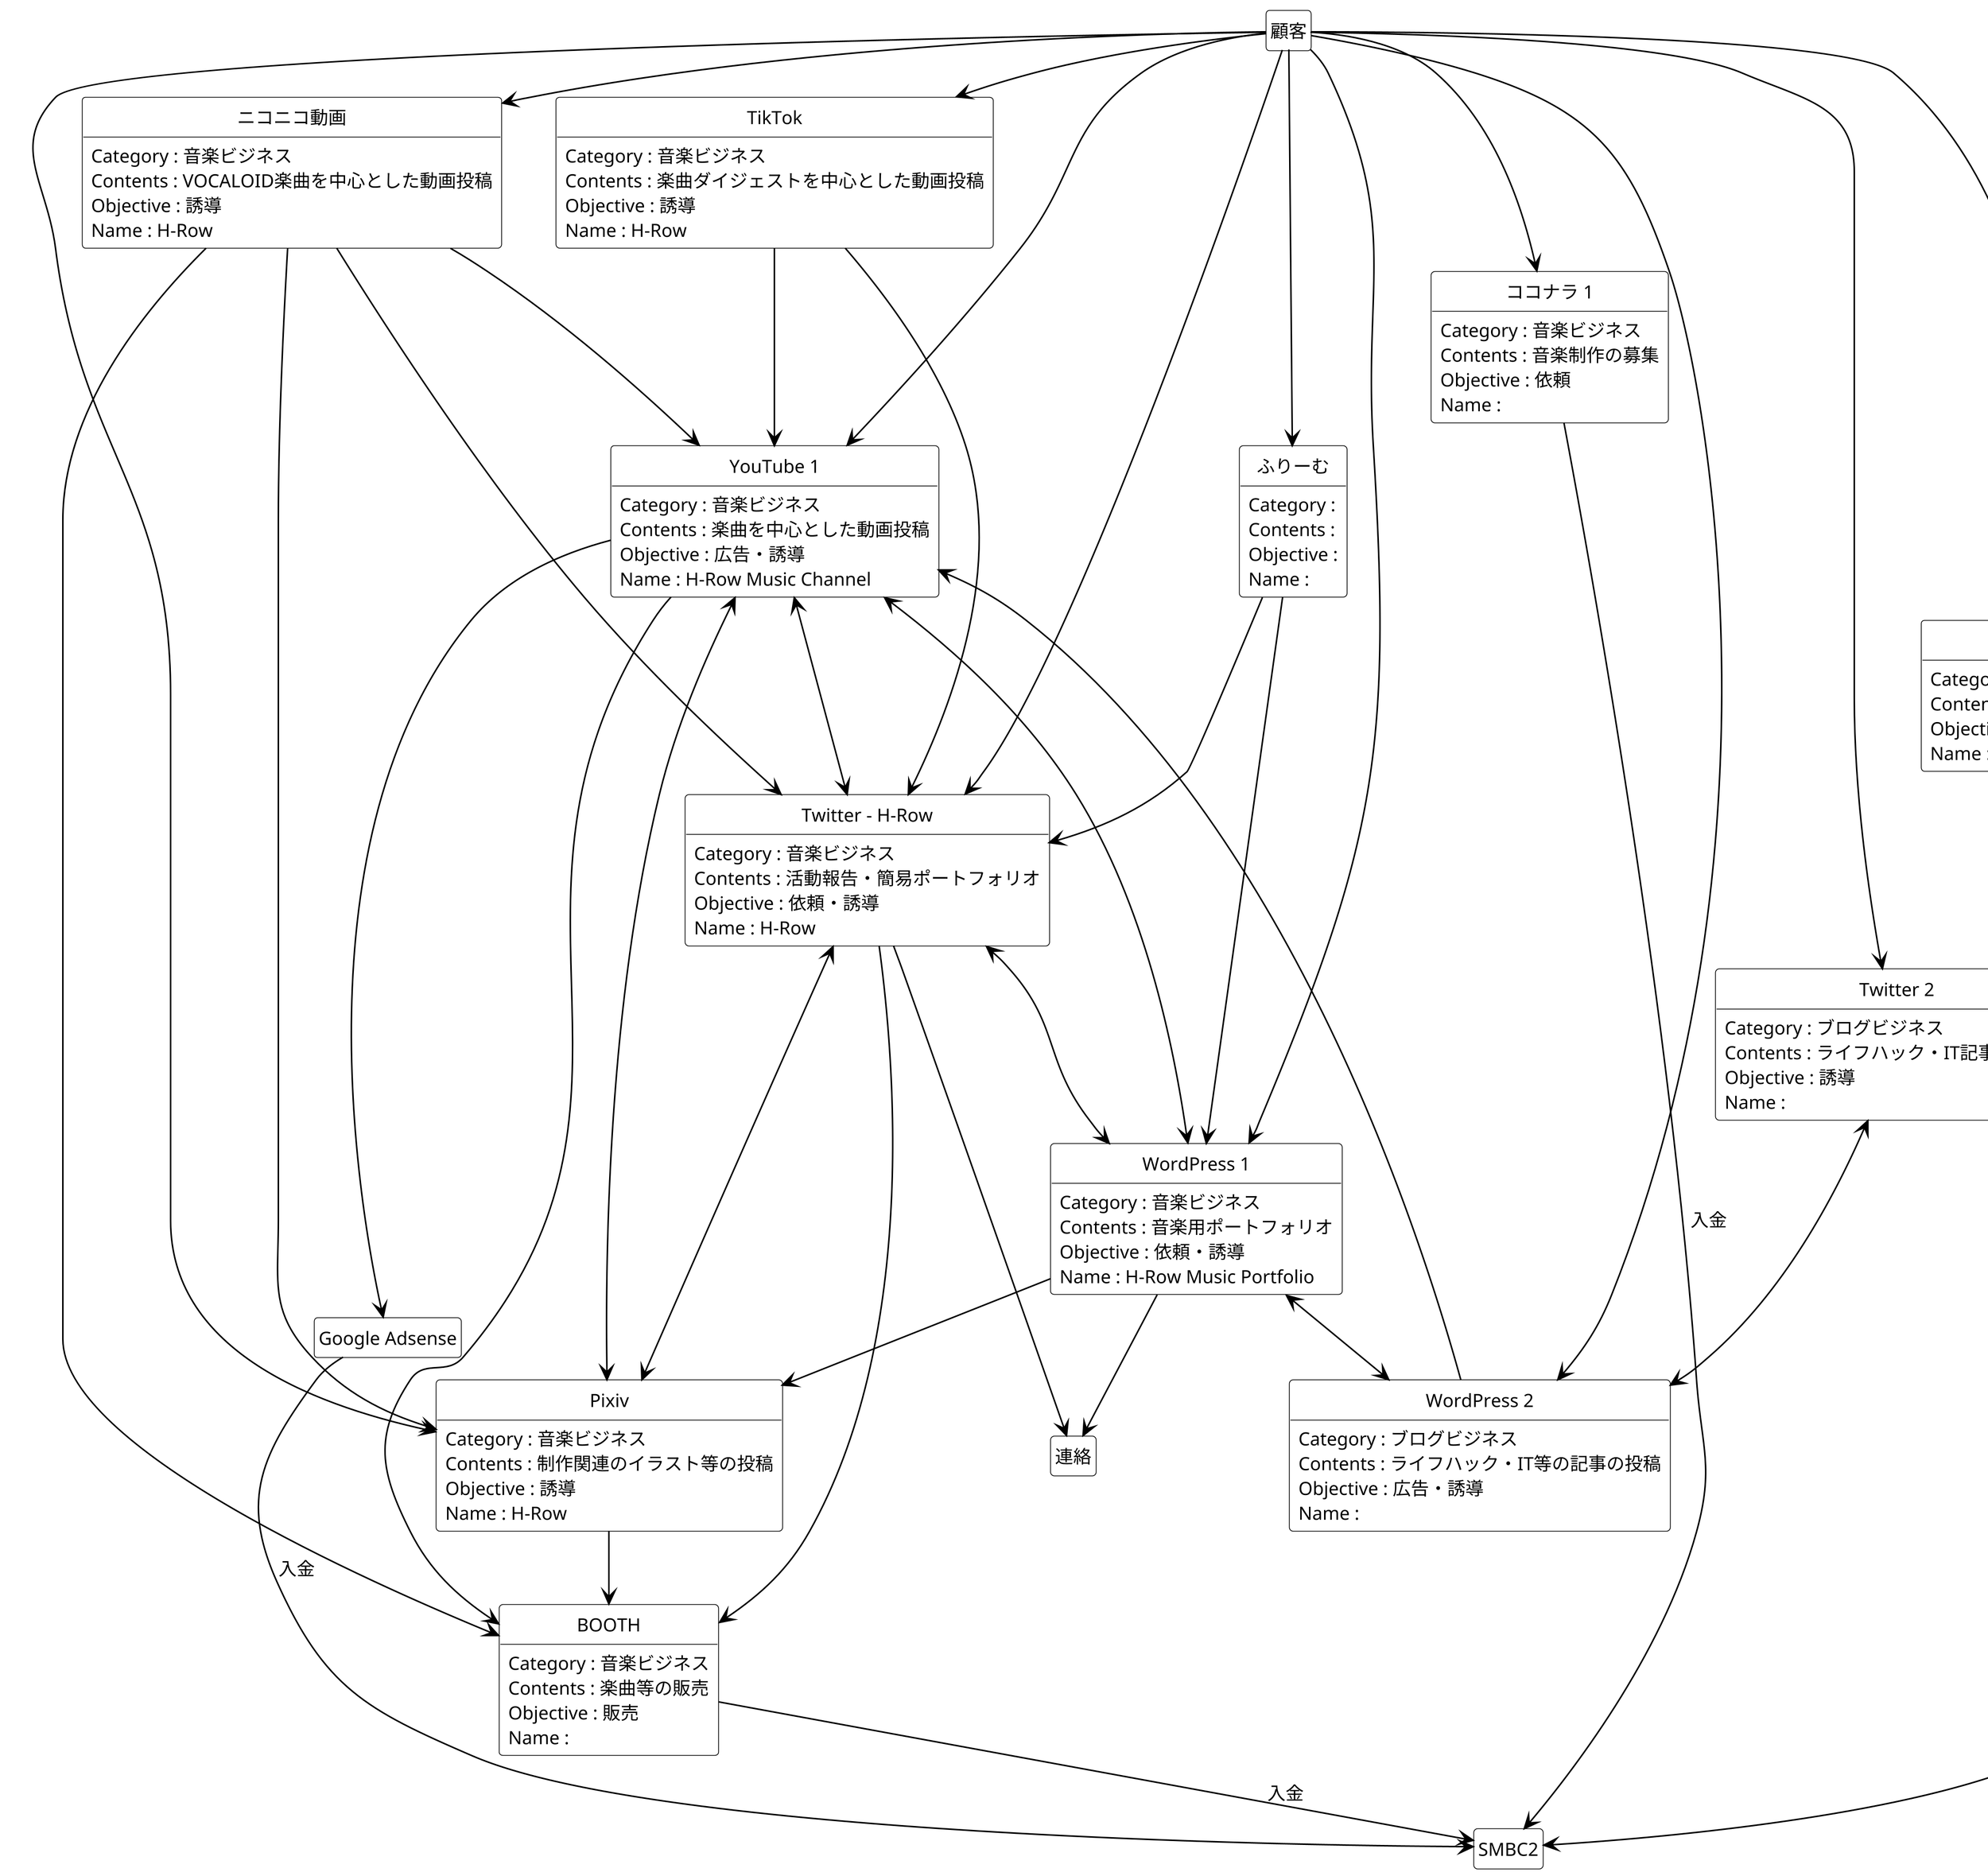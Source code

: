 @startuml

hide circle
hide empty fields
hide empty methods

skinparam class {
    backGroundColor transparent
    borderColor black
    arrowColor black
}

skinparam {
    ranksep 30
    dpi 300
    arrowThickness 1
    defaultFontSize 12
}


class "顧客" as customer {
}

class "YouTube 1" as youtube1 {
    Category : 音楽ビジネス
    Contents : 楽曲を中心とした動画投稿
    Objective : 広告・誘導
    Name : H-Row Music Channel
} 

class "ニコニコ動画" as niconico {
    Category : 音楽ビジネス
    Contents : VOCALOID楽曲を中心とした動画投稿
    Objective : 誘導
    Name : H-Row
}

class "TikTok" as tiktok {
    Category : 音楽ビジネス
    Contents : 楽曲ダイジェストを中心とした動画投稿
    Objective : 誘導
    Name : H-Row
}

class "Pixiv" as pixiv {
    Category : 音楽ビジネス
    Contents : 制作関連のイラスト等の投稿
    Objective : 誘導
    Name : H-Row
}

class "Twitter - H-Row" as twitter1 {
    Category : 音楽ビジネス
    Contents : 活動報告・簡易ポートフォリオ
    Objective : 依頼・誘導
    Name : H-Row
}

class "Twitter 2" as twitter2 {
    Category : ブログビジネス
    Contents : ライフハック・IT記事の共有等
    Objective : 誘導
    Name : 
}

Class "WordPress 1" as wordpress1 {
    Category : 音楽ビジネス
    Contents : 音楽用ポートフォリオ
    Objective : 依頼・誘導
    Name : H-Row Music Portfolio
}

class "WordPress 2" as wordpress2 {
    Category : ブログビジネス
    Contents : ライフハック・IT等の記事の投稿
    Objective : 広告・誘導
    Name : 
}

class "BOOTH" as booth {
    Category : 音楽ビジネス
    Contents : 楽曲等の販売
    Objective : 販売
    Name : 
}

class "ふりーむ" as freem {
    Category : 
    Contents : 
    Objective : 
    Name : 
}

class "連絡" as contact {
}

class "Google Adsense" as googleadsense {
}

class "ココナラ 1" as coconala1 {
    Category : 音楽ビジネス
    Contents : 音楽制作の募集
    Objective : 依頼
    Name : 
}

class "ココナラ 2" as coconala2 {
    Category : 音楽ビジネス
    Contents : 画像制作の募集
    Objective : 依頼
    Name : 
}

class "SMBC2" as smbc2 {
}

customer --> youtube1
customer --> niconico
customer --> tiktok
customer --> pixiv
customer --> twitter1
customer --> twitter2
customer --> wordpress1
customer --> wordpress2
customer --> coconala1
customer --> coconala2
customer --> freem
youtube1 <--> twitter1
youtube1 <--> wordpress1
youtube1 --> booth
youtube1 <--> pixiv
youtube1 --> googleadsense
niconico --> youtube1
niconico --> pixiv
niconico --> twitter1
niconico --> booth
tiktok --> youtube1
tiktok --> twitter1
pixiv --> booth
twitter1 <--> pixiv
twitter1 <--> wordpress1
twitter1 --> booth
twitter1 --> contact
twitter2 <--> wordpress2
wordpress1 --> pixiv
wordpress1 --> contact
wordpress1 <--> wordpress2
wordpress2 --> youtube1
freem --> twitter1
freem --> wordpress1
booth --> smbc2 : 入金
coconala1 --> smbc2 : 入金
coconala2 --> smbc2 : 入金
googleadsense --> smbc2 : 入金



@enduml